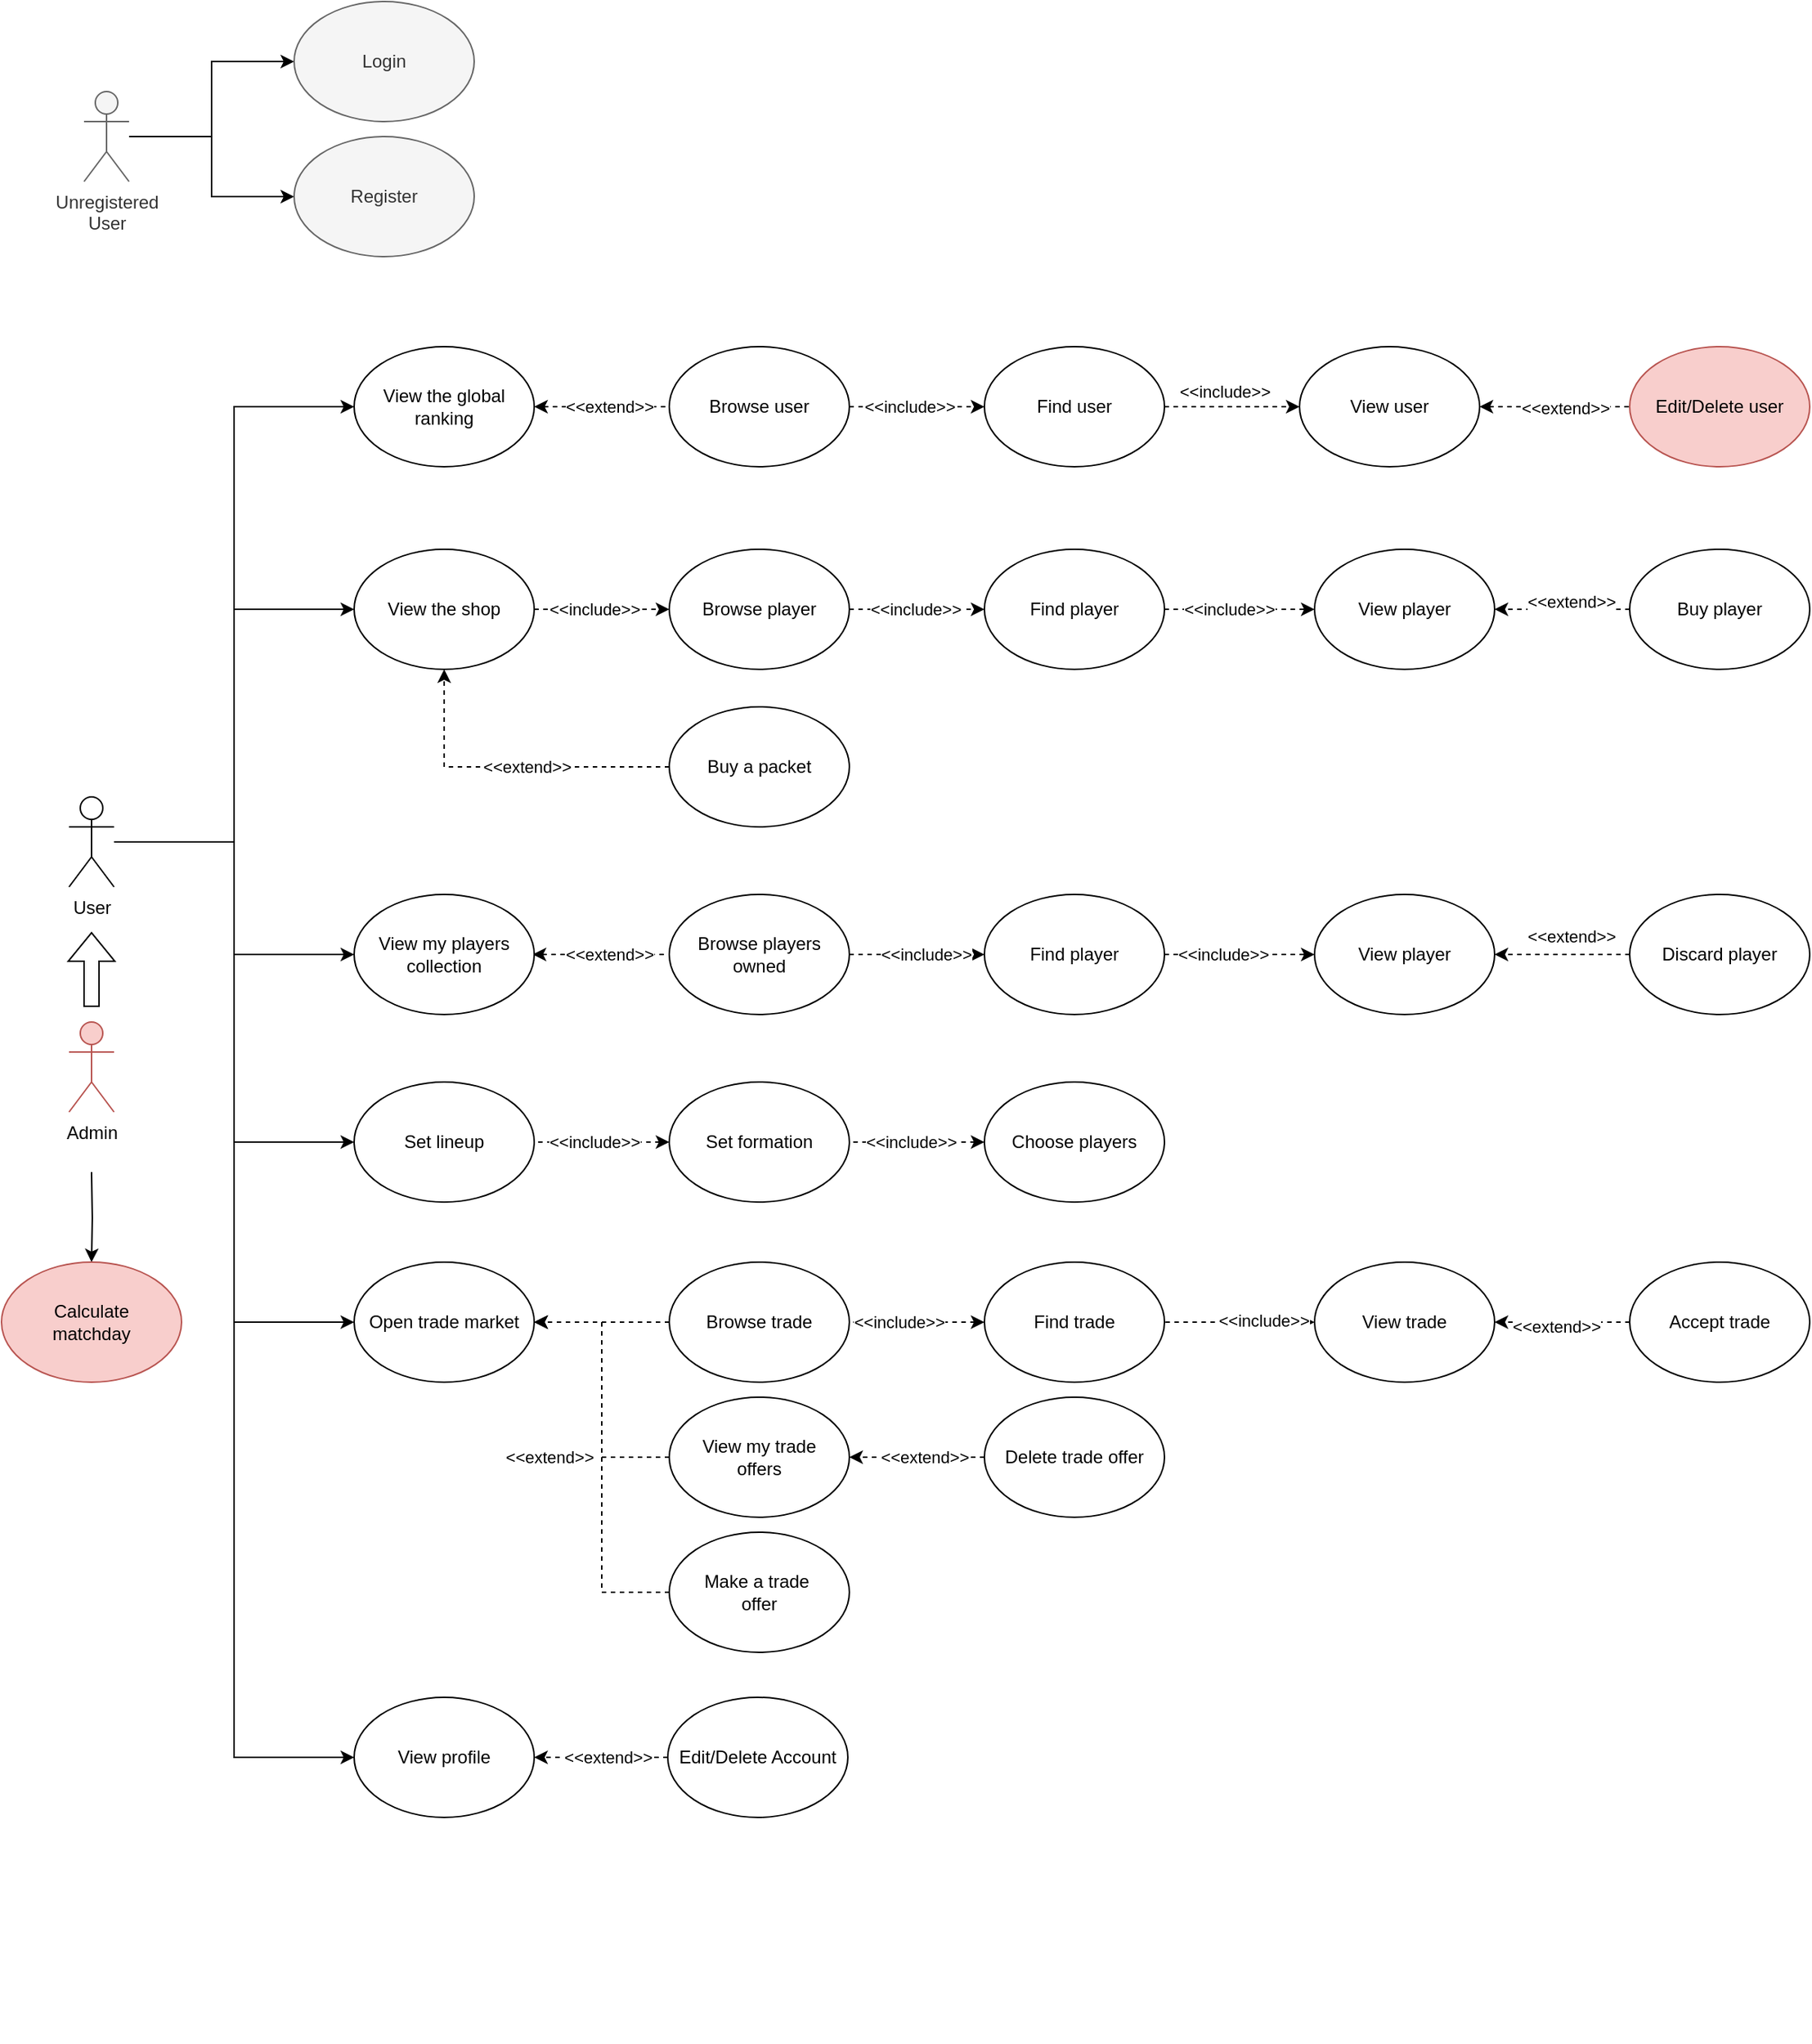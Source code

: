 <mxfile version="14.5.1" type="device" pages="3"><diagram id="L1RnqwS5NVl0UvntTO0W" name="UML Use Cases"><mxGraphModel dx="1086" dy="798" grid="1" gridSize="10" guides="1" tooltips="1" connect="1" arrows="1" fold="1" page="1" pageScale="1" pageWidth="827" pageHeight="1169" math="0" shadow="0"><root><mxCell id="0"/><mxCell id="1" parent="0"/><mxCell id="LJthQH43iwmYXNE0XN1d-4" style="edgeStyle=orthogonalEdgeStyle;rounded=0;orthogonalLoop=1;jettySize=auto;html=1;entryX=0;entryY=0.5;entryDx=0;entryDy=0;" parent="1" source="LJthQH43iwmYXNE0XN1d-1" target="LJthQH43iwmYXNE0XN1d-2" edge="1"><mxGeometry relative="1" as="geometry"/></mxCell><mxCell id="LJthQH43iwmYXNE0XN1d-5" style="edgeStyle=orthogonalEdgeStyle;rounded=0;orthogonalLoop=1;jettySize=auto;html=1;entryX=0;entryY=0.5;entryDx=0;entryDy=0;" parent="1" source="LJthQH43iwmYXNE0XN1d-1" target="LJthQH43iwmYXNE0XN1d-3" edge="1"><mxGeometry relative="1" as="geometry"/></mxCell><mxCell id="LJthQH43iwmYXNE0XN1d-1" value="Unregistered&lt;br&gt;User" style="shape=umlActor;verticalLabelPosition=bottom;verticalAlign=top;html=1;outlineConnect=0;fillColor=#f5f5f5;strokeColor=#666666;fontColor=#333333;" parent="1" vertex="1"><mxGeometry x="120" y="90" width="30" height="60" as="geometry"/></mxCell><mxCell id="LJthQH43iwmYXNE0XN1d-2" value="Login" style="ellipse;whiteSpace=wrap;html=1;fillColor=#f5f5f5;strokeColor=#666666;fontColor=#333333;" parent="1" vertex="1"><mxGeometry x="260" y="30" width="120" height="80" as="geometry"/></mxCell><mxCell id="LJthQH43iwmYXNE0XN1d-3" value="Register" style="ellipse;whiteSpace=wrap;html=1;fillColor=#f5f5f5;strokeColor=#666666;fontColor=#333333;" parent="1" vertex="1"><mxGeometry x="260" y="120" width="120" height="80" as="geometry"/></mxCell><mxCell id="e4lK3MLkf0n9Zov56YYl-1" style="edgeStyle=orthogonalEdgeStyle;rounded=0;orthogonalLoop=1;jettySize=auto;html=1;entryX=0;entryY=0.5;entryDx=0;entryDy=0;" parent="1" source="LJthQH43iwmYXNE0XN1d-6" target="LJthQH43iwmYXNE0XN1d-7" edge="1"><mxGeometry relative="1" as="geometry"/></mxCell><mxCell id="e4lK3MLkf0n9Zov56YYl-20" style="edgeStyle=orthogonalEdgeStyle;rounded=0;orthogonalLoop=1;jettySize=auto;html=1;entryX=0;entryY=0.5;entryDx=0;entryDy=0;startArrow=none;startFill=0;endArrow=classic;endFill=1;" parent="1" source="LJthQH43iwmYXNE0XN1d-6" target="e4lK3MLkf0n9Zov56YYl-19" edge="1"><mxGeometry relative="1" as="geometry"/></mxCell><mxCell id="e4lK3MLkf0n9Zov56YYl-38" style="edgeStyle=orthogonalEdgeStyle;rounded=0;orthogonalLoop=1;jettySize=auto;html=1;entryX=0;entryY=0.5;entryDx=0;entryDy=0;startArrow=none;startFill=0;endArrow=classic;endFill=1;" parent="1" source="LJthQH43iwmYXNE0XN1d-6" target="e4lK3MLkf0n9Zov56YYl-37" edge="1"><mxGeometry relative="1" as="geometry"/></mxCell><mxCell id="e4lK3MLkf0n9Zov56YYl-56" style="edgeStyle=orthogonalEdgeStyle;rounded=0;orthogonalLoop=1;jettySize=auto;html=1;entryX=0;entryY=0.5;entryDx=0;entryDy=0;startArrow=none;startFill=0;endArrow=classic;endFill=1;" parent="1" source="LJthQH43iwmYXNE0XN1d-6" target="e4lK3MLkf0n9Zov56YYl-55" edge="1"><mxGeometry relative="1" as="geometry"/></mxCell><mxCell id="e4lK3MLkf0n9Zov56YYl-64" style="edgeStyle=orthogonalEdgeStyle;rounded=0;orthogonalLoop=1;jettySize=auto;html=1;entryX=0;entryY=0.5;entryDx=0;entryDy=0;startArrow=none;startFill=0;endArrow=classic;endFill=1;" parent="1" target="e4lK3MLkf0n9Zov56YYl-63" edge="1"><mxGeometry relative="1" as="geometry"><mxPoint x="150" y="590" as="sourcePoint"/><Array as="points"><mxPoint x="220" y="590"/><mxPoint x="220" y="910"/></Array></mxGeometry></mxCell><mxCell id="e4lK3MLkf0n9Zov56YYl-77" style="edgeStyle=orthogonalEdgeStyle;rounded=0;orthogonalLoop=1;jettySize=auto;html=1;entryX=0;entryY=0.5;entryDx=0;entryDy=0;startArrow=none;startFill=0;endArrow=classic;endFill=1;" parent="1" source="LJthQH43iwmYXNE0XN1d-6" target="e4lK3MLkf0n9Zov56YYl-74" edge="1"><mxGeometry relative="1" as="geometry"/></mxCell><mxCell id="LJthQH43iwmYXNE0XN1d-6" value="User" style="shape=umlActor;verticalLabelPosition=bottom;verticalAlign=top;html=1;outlineConnect=0;" parent="1" vertex="1"><mxGeometry x="110" y="560" width="30" height="60" as="geometry"/></mxCell><mxCell id="e4lK3MLkf0n9Zov56YYl-4" style="edgeStyle=orthogonalEdgeStyle;rounded=0;orthogonalLoop=1;jettySize=auto;html=1;entryX=0;entryY=0.5;entryDx=0;entryDy=0;dashed=1;endArrow=none;endFill=0;startArrow=classic;startFill=1;" parent="1" source="LJthQH43iwmYXNE0XN1d-7" target="e4lK3MLkf0n9Zov56YYl-2" edge="1"><mxGeometry relative="1" as="geometry"/></mxCell><mxCell id="e4lK3MLkf0n9Zov56YYl-5" value="&amp;lt;&amp;lt;extend&amp;gt;&amp;gt;" style="edgeLabel;html=1;align=center;verticalAlign=middle;resizable=0;points=[];" parent="e4lK3MLkf0n9Zov56YYl-4" vertex="1" connectable="0"><mxGeometry x="-0.371" y="1" relative="1" as="geometry"><mxPoint x="21.72" y="1" as="offset"/></mxGeometry></mxCell><mxCell id="LJthQH43iwmYXNE0XN1d-7" value="View the global ranking" style="ellipse;whiteSpace=wrap;html=1;" parent="1" vertex="1"><mxGeometry x="300" y="260" width="120" height="80" as="geometry"/></mxCell><mxCell id="e4lK3MLkf0n9Zov56YYl-8" style="edgeStyle=orthogonalEdgeStyle;rounded=0;orthogonalLoop=1;jettySize=auto;html=1;entryX=0;entryY=0.5;entryDx=0;entryDy=0;dashed=1;startArrow=none;startFill=0;endArrow=classic;endFill=1;" parent="1" source="e4lK3MLkf0n9Zov56YYl-2" target="e4lK3MLkf0n9Zov56YYl-6" edge="1"><mxGeometry relative="1" as="geometry"/></mxCell><mxCell id="e4lK3MLkf0n9Zov56YYl-12" value="&amp;lt;&amp;lt;include&amp;gt;&amp;gt;" style="edgeLabel;html=1;align=center;verticalAlign=middle;resizable=0;points=[];" parent="e4lK3MLkf0n9Zov56YYl-8" vertex="1" connectable="0"><mxGeometry x="-0.194" y="-1" relative="1" as="geometry"><mxPoint x="3.45" y="-1" as="offset"/></mxGeometry></mxCell><mxCell id="e4lK3MLkf0n9Zov56YYl-2" value="Browse user" style="ellipse;whiteSpace=wrap;html=1;" parent="1" vertex="1"><mxGeometry x="510" y="260" width="120" height="80" as="geometry"/></mxCell><mxCell id="e4lK3MLkf0n9Zov56YYl-13" style="edgeStyle=orthogonalEdgeStyle;rounded=0;orthogonalLoop=1;jettySize=auto;html=1;entryX=0;entryY=0.5;entryDx=0;entryDy=0;dashed=1;startArrow=classic;startFill=1;endArrow=none;endFill=0;" parent="1" source="e4lK3MLkf0n9Zov56YYl-3" target="e4lK3MLkf0n9Zov56YYl-11" edge="1"><mxGeometry relative="1" as="geometry"/></mxCell><mxCell id="e4lK3MLkf0n9Zov56YYl-15" value="&amp;lt;&amp;lt;extend&amp;gt;&amp;gt;" style="edgeLabel;html=1;align=center;verticalAlign=middle;resizable=0;points=[];" parent="e4lK3MLkf0n9Zov56YYl-13" vertex="1" connectable="0"><mxGeometry x="0.132" y="-1" relative="1" as="geometry"><mxPoint as="offset"/></mxGeometry></mxCell><mxCell id="e4lK3MLkf0n9Zov56YYl-3" value="View user" style="ellipse;whiteSpace=wrap;html=1;" parent="1" vertex="1"><mxGeometry x="930" y="260" width="120" height="80" as="geometry"/></mxCell><mxCell id="e4lK3MLkf0n9Zov56YYl-10" style="edgeStyle=orthogonalEdgeStyle;rounded=0;orthogonalLoop=1;jettySize=auto;html=1;exitX=1;exitY=0.5;exitDx=0;exitDy=0;entryX=0;entryY=0.5;entryDx=0;entryDy=0;dashed=1;startArrow=none;startFill=0;endArrow=classic;endFill=1;" parent="1" source="e4lK3MLkf0n9Zov56YYl-6" target="e4lK3MLkf0n9Zov56YYl-3" edge="1"><mxGeometry relative="1" as="geometry"/></mxCell><mxCell id="e4lK3MLkf0n9Zov56YYl-16" value="&amp;lt;&amp;lt;include&amp;gt;&amp;gt;" style="edgeLabel;html=1;align=center;verticalAlign=middle;resizable=0;points=[];" parent="e4lK3MLkf0n9Zov56YYl-10" vertex="1" connectable="0"><mxGeometry x="-0.233" y="1" relative="1" as="geometry"><mxPoint x="5" y="-9" as="offset"/></mxGeometry></mxCell><mxCell id="e4lK3MLkf0n9Zov56YYl-6" value="Find user" style="ellipse;whiteSpace=wrap;html=1;" parent="1" vertex="1"><mxGeometry x="720" y="260" width="120" height="80" as="geometry"/></mxCell><mxCell id="e4lK3MLkf0n9Zov56YYl-11" value="Edit/Delete user" style="ellipse;whiteSpace=wrap;html=1;fillColor=#f8cecc;strokeColor=#b85450;" parent="1" vertex="1"><mxGeometry x="1150" y="260" width="120" height="80" as="geometry"/></mxCell><mxCell id="e4lK3MLkf0n9Zov56YYl-18" style="edgeStyle=orthogonalEdgeStyle;rounded=0;orthogonalLoop=1;jettySize=auto;html=1;startArrow=none;startFill=0;endArrow=classicThin;endFill=0;shape=flexArrow;" parent="1" edge="1"><mxGeometry relative="1" as="geometry"><mxPoint x="125" y="700" as="sourcePoint"/><mxPoint x="125" y="650" as="targetPoint"/></mxGeometry></mxCell><mxCell id="e4lK3MLkf0n9Zov56YYl-87" style="edgeStyle=orthogonalEdgeStyle;rounded=0;orthogonalLoop=1;jettySize=auto;html=1;entryX=0.5;entryY=0;entryDx=0;entryDy=0;startArrow=none;startFill=0;endArrow=classic;endFill=1;" parent="1" target="e4lK3MLkf0n9Zov56YYl-86" edge="1"><mxGeometry relative="1" as="geometry"><mxPoint x="125" y="810" as="sourcePoint"/></mxGeometry></mxCell><mxCell id="e4lK3MLkf0n9Zov56YYl-17" value="Admin" style="shape=umlActor;verticalLabelPosition=bottom;verticalAlign=top;html=1;outlineConnect=0;fillColor=#f8cecc;strokeColor=#b85450;" parent="1" vertex="1"><mxGeometry x="110" y="710" width="30" height="60" as="geometry"/></mxCell><mxCell id="e4lK3MLkf0n9Zov56YYl-28" style="edgeStyle=orthogonalEdgeStyle;rounded=0;orthogonalLoop=1;jettySize=auto;html=1;entryX=0;entryY=0.5;entryDx=0;entryDy=0;dashed=1;startArrow=none;startFill=0;endArrow=classic;endFill=1;" parent="1" source="e4lK3MLkf0n9Zov56YYl-19" target="e4lK3MLkf0n9Zov56YYl-22" edge="1"><mxGeometry relative="1" as="geometry"/></mxCell><mxCell id="e4lK3MLkf0n9Zov56YYl-29" value="&amp;lt;&amp;lt;include&amp;gt;&amp;gt;" style="edgeLabel;html=1;align=center;verticalAlign=middle;resizable=0;points=[];" parent="e4lK3MLkf0n9Zov56YYl-28" vertex="1" connectable="0"><mxGeometry x="-0.23" y="1" relative="1" as="geometry"><mxPoint x="5.52" y="1" as="offset"/></mxGeometry></mxCell><mxCell id="e4lK3MLkf0n9Zov56YYl-19" value="View the shop" style="ellipse;whiteSpace=wrap;html=1;" parent="1" vertex="1"><mxGeometry x="300" y="395" width="120" height="80" as="geometry"/></mxCell><mxCell id="e4lK3MLkf0n9Zov56YYl-26" style="edgeStyle=orthogonalEdgeStyle;rounded=0;orthogonalLoop=1;jettySize=auto;html=1;entryX=0.5;entryY=1;entryDx=0;entryDy=0;startArrow=none;startFill=0;endArrow=classic;endFill=1;dashed=1;exitX=0;exitY=0.5;exitDx=0;exitDy=0;" parent="1" source="e4lK3MLkf0n9Zov56YYl-21" target="e4lK3MLkf0n9Zov56YYl-19" edge="1"><mxGeometry relative="1" as="geometry"/></mxCell><mxCell id="e4lK3MLkf0n9Zov56YYl-27" value="&amp;lt;&amp;lt;extend&amp;gt;&amp;gt;" style="edgeLabel;html=1;align=center;verticalAlign=middle;resizable=0;points=[];" parent="e4lK3MLkf0n9Zov56YYl-26" vertex="1" connectable="0"><mxGeometry x="0.256" y="1" relative="1" as="geometry"><mxPoint x="39.71" y="-1.0" as="offset"/></mxGeometry></mxCell><mxCell id="e4lK3MLkf0n9Zov56YYl-21" value="Buy a packet" style="ellipse;whiteSpace=wrap;html=1;" parent="1" vertex="1"><mxGeometry x="510" y="500" width="120" height="80" as="geometry"/></mxCell><mxCell id="e4lK3MLkf0n9Zov56YYl-30" style="edgeStyle=orthogonalEdgeStyle;rounded=0;orthogonalLoop=1;jettySize=auto;html=1;entryX=0;entryY=0.5;entryDx=0;entryDy=0;dashed=1;startArrow=none;startFill=0;endArrow=classic;endFill=1;" parent="1" source="e4lK3MLkf0n9Zov56YYl-22" target="e4lK3MLkf0n9Zov56YYl-23" edge="1"><mxGeometry relative="1" as="geometry"/></mxCell><mxCell id="e4lK3MLkf0n9Zov56YYl-34" value="&amp;lt;&amp;lt;include&amp;gt;&amp;gt;" style="edgeLabel;html=1;align=center;verticalAlign=middle;resizable=0;points=[];" parent="e4lK3MLkf0n9Zov56YYl-30" vertex="1" connectable="0"><mxGeometry x="0.257" y="1" relative="1" as="geometry"><mxPoint x="-12.86" y="1" as="offset"/></mxGeometry></mxCell><mxCell id="e4lK3MLkf0n9Zov56YYl-22" value="Browse player" style="ellipse;whiteSpace=wrap;html=1;" parent="1" vertex="1"><mxGeometry x="510" y="395" width="120" height="80" as="geometry"/></mxCell><mxCell id="e4lK3MLkf0n9Zov56YYl-31" style="edgeStyle=orthogonalEdgeStyle;rounded=0;orthogonalLoop=1;jettySize=auto;html=1;dashed=1;startArrow=none;startFill=0;endArrow=classic;endFill=1;" parent="1" source="e4lK3MLkf0n9Zov56YYl-23" target="e4lK3MLkf0n9Zov56YYl-24" edge="1"><mxGeometry relative="1" as="geometry"/></mxCell><mxCell id="e4lK3MLkf0n9Zov56YYl-35" value="&amp;lt;&amp;lt;include&amp;gt;&amp;gt;" style="edgeLabel;html=1;align=center;verticalAlign=middle;resizable=0;points=[];" parent="e4lK3MLkf0n9Zov56YYl-31" vertex="1" connectable="0"><mxGeometry x="-0.386" y="1" relative="1" as="geometry"><mxPoint x="12.38" y="1" as="offset"/></mxGeometry></mxCell><mxCell id="e4lK3MLkf0n9Zov56YYl-23" value="Find player" style="ellipse;whiteSpace=wrap;html=1;" parent="1" vertex="1"><mxGeometry x="720" y="395" width="120" height="80" as="geometry"/></mxCell><mxCell id="e4lK3MLkf0n9Zov56YYl-24" value="View player" style="ellipse;whiteSpace=wrap;html=1;" parent="1" vertex="1"><mxGeometry x="940" y="395" width="120" height="80" as="geometry"/></mxCell><mxCell id="e4lK3MLkf0n9Zov56YYl-32" style="edgeStyle=orthogonalEdgeStyle;rounded=0;orthogonalLoop=1;jettySize=auto;html=1;entryX=1;entryY=0.5;entryDx=0;entryDy=0;dashed=1;startArrow=none;startFill=0;endArrow=classic;endFill=1;" parent="1" source="e4lK3MLkf0n9Zov56YYl-25" target="e4lK3MLkf0n9Zov56YYl-24" edge="1"><mxGeometry relative="1" as="geometry"/></mxCell><mxCell id="e4lK3MLkf0n9Zov56YYl-36" value="&amp;lt;&amp;lt;extend&amp;gt;&amp;gt;" style="edgeLabel;html=1;align=center;verticalAlign=middle;resizable=0;points=[];" parent="e4lK3MLkf0n9Zov56YYl-32" vertex="1" connectable="0"><mxGeometry x="0.261" relative="1" as="geometry"><mxPoint x="17.14" y="-5.0" as="offset"/></mxGeometry></mxCell><mxCell id="e4lK3MLkf0n9Zov56YYl-25" value="Buy player" style="ellipse;whiteSpace=wrap;html=1;" parent="1" vertex="1"><mxGeometry x="1150" y="395" width="120" height="80" as="geometry"/></mxCell><mxCell id="e4lK3MLkf0n9Zov56YYl-42" style="edgeStyle=orthogonalEdgeStyle;rounded=0;orthogonalLoop=1;jettySize=auto;html=1;entryX=0;entryY=0.5;entryDx=0;entryDy=0;startArrow=classic;startFill=1;endArrow=none;endFill=0;dashed=1;" parent="1" edge="1"><mxGeometry relative="1" as="geometry"><mxPoint x="419" y="665" as="sourcePoint"/><mxPoint x="509" y="665" as="targetPoint"/></mxGeometry></mxCell><mxCell id="e4lK3MLkf0n9Zov56YYl-43" value="&amp;lt;&amp;lt;extend&amp;gt;&amp;gt;" style="edgeLabel;html=1;align=center;verticalAlign=middle;resizable=0;points=[];" parent="e4lK3MLkf0n9Zov56YYl-42" vertex="1" connectable="0"><mxGeometry x="-0.289" y="3" relative="1" as="geometry"><mxPoint x="19.24" y="3" as="offset"/></mxGeometry></mxCell><mxCell id="e4lK3MLkf0n9Zov56YYl-37" value="View my players&lt;br&gt;collection" style="ellipse;whiteSpace=wrap;html=1;" parent="1" vertex="1"><mxGeometry x="300" y="625" width="120" height="80" as="geometry"/></mxCell><mxCell id="e4lK3MLkf0n9Zov56YYl-52" value="" style="edgeStyle=orthogonalEdgeStyle;rounded=0;orthogonalLoop=1;jettySize=auto;html=1;dashed=1;startArrow=none;startFill=0;endArrow=classic;endFill=1;" parent="1" source="e4lK3MLkf0n9Zov56YYl-41" target="e4lK3MLkf0n9Zov56YYl-47" edge="1"><mxGeometry relative="1" as="geometry"/></mxCell><mxCell id="e4lK3MLkf0n9Zov56YYl-91" value="&amp;lt;&amp;lt;include&amp;gt;&amp;gt;" style="edgeLabel;html=1;align=center;verticalAlign=middle;resizable=0;points=[];" parent="e4lK3MLkf0n9Zov56YYl-52" vertex="1" connectable="0"><mxGeometry x="-0.213" y="-1" relative="1" as="geometry"><mxPoint x="15" y="-1" as="offset"/></mxGeometry></mxCell><mxCell id="e4lK3MLkf0n9Zov56YYl-41" value="Browse players&lt;br&gt;owned" style="ellipse;whiteSpace=wrap;html=1;" parent="1" vertex="1"><mxGeometry x="510" y="625" width="120" height="80" as="geometry"/></mxCell><mxCell id="e4lK3MLkf0n9Zov56YYl-45" style="edgeStyle=orthogonalEdgeStyle;rounded=0;orthogonalLoop=1;jettySize=auto;html=1;dashed=1;startArrow=none;startFill=0;endArrow=classic;endFill=1;" parent="1" source="e4lK3MLkf0n9Zov56YYl-47" target="e4lK3MLkf0n9Zov56YYl-48" edge="1"><mxGeometry relative="1" as="geometry"/></mxCell><mxCell id="e4lK3MLkf0n9Zov56YYl-46" value="&amp;lt;&amp;lt;include&amp;gt;&amp;gt;" style="edgeLabel;html=1;align=center;verticalAlign=middle;resizable=0;points=[];" parent="e4lK3MLkf0n9Zov56YYl-45" vertex="1" connectable="0"><mxGeometry x="-0.386" y="1" relative="1" as="geometry"><mxPoint x="8" y="1" as="offset"/></mxGeometry></mxCell><mxCell id="e4lK3MLkf0n9Zov56YYl-47" value="Find player" style="ellipse;whiteSpace=wrap;html=1;" parent="1" vertex="1"><mxGeometry x="720" y="625" width="120" height="80" as="geometry"/></mxCell><mxCell id="e4lK3MLkf0n9Zov56YYl-48" value="View player" style="ellipse;whiteSpace=wrap;html=1;" parent="1" vertex="1"><mxGeometry x="940" y="625" width="120" height="80" as="geometry"/></mxCell><mxCell id="e4lK3MLkf0n9Zov56YYl-55" value="Set lineup" style="ellipse;whiteSpace=wrap;html=1;" parent="1" vertex="1"><mxGeometry x="300" y="750" width="120" height="80" as="geometry"/></mxCell><mxCell id="e4lK3MLkf0n9Zov56YYl-58" style="edgeStyle=orthogonalEdgeStyle;rounded=0;orthogonalLoop=1;jettySize=auto;html=1;entryX=1;entryY=0.5;entryDx=0;entryDy=0;startArrow=classic;startFill=1;endArrow=none;endFill=0;dashed=1;" parent="1" source="e4lK3MLkf0n9Zov56YYl-57" target="e4lK3MLkf0n9Zov56YYl-55" edge="1"><mxGeometry relative="1" as="geometry"/></mxCell><mxCell id="e4lK3MLkf0n9Zov56YYl-89" value="&amp;lt;&amp;lt;include&amp;gt;&amp;gt;" style="edgeLabel;html=1;align=center;verticalAlign=middle;resizable=0;points=[];" parent="e4lK3MLkf0n9Zov56YYl-58" vertex="1" connectable="0"><mxGeometry x="0.251" y="-1" relative="1" as="geometry"><mxPoint x="6.55" y="1" as="offset"/></mxGeometry></mxCell><mxCell id="e4lK3MLkf0n9Zov56YYl-57" value="Set formation" style="ellipse;whiteSpace=wrap;html=1;" parent="1" vertex="1"><mxGeometry x="510" y="750" width="120" height="80" as="geometry"/></mxCell><mxCell id="e4lK3MLkf0n9Zov56YYl-60" style="edgeStyle=orthogonalEdgeStyle;rounded=0;orthogonalLoop=1;jettySize=auto;html=1;entryX=1;entryY=0.5;entryDx=0;entryDy=0;dashed=1;startArrow=classic;startFill=1;endArrow=none;endFill=0;" parent="1" source="e4lK3MLkf0n9Zov56YYl-59" target="e4lK3MLkf0n9Zov56YYl-57" edge="1"><mxGeometry relative="1" as="geometry"/></mxCell><mxCell id="e4lK3MLkf0n9Zov56YYl-88" value="&amp;lt;&amp;lt;include&amp;gt;&amp;gt;" style="edgeLabel;html=1;align=center;verticalAlign=middle;resizable=0;points=[];" parent="e4lK3MLkf0n9Zov56YYl-60" vertex="1" connectable="0"><mxGeometry x="0.302" y="-2" relative="1" as="geometry"><mxPoint x="9.0" y="2" as="offset"/></mxGeometry></mxCell><mxCell id="e4lK3MLkf0n9Zov56YYl-59" value="Choose players" style="ellipse;whiteSpace=wrap;html=1;" parent="1" vertex="1"><mxGeometry x="720" y="750" width="120" height="80" as="geometry"/></mxCell><mxCell id="e4lK3MLkf0n9Zov56YYl-63" value="Open trade market" style="ellipse;whiteSpace=wrap;html=1;" parent="1" vertex="1"><mxGeometry x="300" y="870" width="120" height="80" as="geometry"/></mxCell><mxCell id="e4lK3MLkf0n9Zov56YYl-67" style="edgeStyle=orthogonalEdgeStyle;rounded=0;orthogonalLoop=1;jettySize=auto;html=1;entryX=1;entryY=0.5;entryDx=0;entryDy=0;startArrow=none;startFill=0;endArrow=classic;endFill=1;dashed=1;" parent="1" source="e4lK3MLkf0n9Zov56YYl-65" target="e4lK3MLkf0n9Zov56YYl-63" edge="1"><mxGeometry relative="1" as="geometry"/></mxCell><mxCell id="e4lK3MLkf0n9Zov56YYl-65" value="Browse trade" style="ellipse;whiteSpace=wrap;html=1;" parent="1" vertex="1"><mxGeometry x="510" y="870" width="120" height="80" as="geometry"/></mxCell><mxCell id="e4lK3MLkf0n9Zov56YYl-79" style="edgeStyle=orthogonalEdgeStyle;rounded=0;orthogonalLoop=1;jettySize=auto;html=1;exitX=0;exitY=0.5;exitDx=0;exitDy=0;dashed=1;startArrow=classic;startFill=1;endArrow=none;endFill=0;" parent="1" source="e4lK3MLkf0n9Zov56YYl-66" target="e4lK3MLkf0n9Zov56YYl-71" edge="1"><mxGeometry relative="1" as="geometry"/></mxCell><mxCell id="e4lK3MLkf0n9Zov56YYl-94" value="&amp;lt;&amp;lt;include&amp;gt;&amp;gt;" style="edgeLabel;html=1;align=center;verticalAlign=middle;resizable=0;points=[];" parent="e4lK3MLkf0n9Zov56YYl-79" vertex="1" connectable="0"><mxGeometry x="-0.313" y="-1" relative="1" as="geometry"><mxPoint as="offset"/></mxGeometry></mxCell><mxCell id="e4lK3MLkf0n9Zov56YYl-66" value="View trade" style="ellipse;whiteSpace=wrap;html=1;" parent="1" vertex="1"><mxGeometry x="940" y="870" width="120" height="80" as="geometry"/></mxCell><mxCell id="e4lK3MLkf0n9Zov56YYl-70" style="edgeStyle=orthogonalEdgeStyle;rounded=0;orthogonalLoop=1;jettySize=auto;html=1;entryX=1;entryY=0.5;entryDx=0;entryDy=0;dashed=1;startArrow=none;startFill=0;endArrow=classic;endFill=1;" parent="1" source="e4lK3MLkf0n9Zov56YYl-69" target="e4lK3MLkf0n9Zov56YYl-66" edge="1"><mxGeometry relative="1" as="geometry"/></mxCell><mxCell id="e4lK3MLkf0n9Zov56YYl-69" value="Accept trade" style="ellipse;whiteSpace=wrap;html=1;" parent="1" vertex="1"><mxGeometry x="1150" y="870" width="120" height="80" as="geometry"/></mxCell><mxCell id="e4lK3MLkf0n9Zov56YYl-78" style="edgeStyle=orthogonalEdgeStyle;rounded=0;orthogonalLoop=1;jettySize=auto;html=1;exitX=0;exitY=0.5;exitDx=0;exitDy=0;entryX=1;entryY=0.5;entryDx=0;entryDy=0;startArrow=classic;startFill=1;endArrow=none;endFill=0;dashed=1;" parent="1" source="e4lK3MLkf0n9Zov56YYl-71" target="e4lK3MLkf0n9Zov56YYl-65" edge="1"><mxGeometry relative="1" as="geometry"/></mxCell><mxCell id="e4lK3MLkf0n9Zov56YYl-93" value="&amp;lt;&amp;lt;include&amp;gt;&amp;gt;" style="edgeLabel;html=1;align=center;verticalAlign=middle;resizable=0;points=[];" parent="e4lK3MLkf0n9Zov56YYl-78" vertex="1" connectable="0"><mxGeometry x="0.276" relative="1" as="geometry"><mxPoint as="offset"/></mxGeometry></mxCell><mxCell id="e4lK3MLkf0n9Zov56YYl-71" value="Find trade" style="ellipse;whiteSpace=wrap;html=1;" parent="1" vertex="1"><mxGeometry x="720" y="870" width="120" height="80" as="geometry"/></mxCell><mxCell id="e4lK3MLkf0n9Zov56YYl-73" style="edgeStyle=orthogonalEdgeStyle;rounded=0;orthogonalLoop=1;jettySize=auto;html=1;dashed=1;startArrow=none;startFill=0;endArrow=classic;endFill=1;entryX=1;entryY=0.5;entryDx=0;entryDy=0;" parent="1" source="e4lK3MLkf0n9Zov56YYl-72" target="e4lK3MLkf0n9Zov56YYl-63" edge="1"><mxGeometry relative="1" as="geometry"><mxPoint x="430" y="910" as="targetPoint"/></mxGeometry></mxCell><mxCell id="e4lK3MLkf0n9Zov56YYl-96" value="&amp;lt;&amp;lt;extend&amp;gt;&amp;gt;" style="edgeLabel;html=1;align=center;verticalAlign=middle;resizable=0;points=[];" parent="e4lK3MLkf0n9Zov56YYl-73" vertex="1" connectable="0"><mxGeometry x="0.012" y="-1" relative="1" as="geometry"><mxPoint x="-36" y="45.53" as="offset"/></mxGeometry></mxCell><mxCell id="e4lK3MLkf0n9Zov56YYl-72" value="View my trade&lt;br&gt;offers" style="ellipse;whiteSpace=wrap;html=1;" parent="1" vertex="1"><mxGeometry x="510" y="960" width="120" height="80" as="geometry"/></mxCell><mxCell id="e4lK3MLkf0n9Zov56YYl-74" value="View profile" style="ellipse;whiteSpace=wrap;html=1;" parent="1" vertex="1"><mxGeometry x="300" y="1160" width="120" height="80" as="geometry"/></mxCell><mxCell id="e4lK3MLkf0n9Zov56YYl-76" style="edgeStyle=orthogonalEdgeStyle;rounded=0;orthogonalLoop=1;jettySize=auto;html=1;entryX=1;entryY=0.5;entryDx=0;entryDy=0;dashed=1;startArrow=none;startFill=0;endArrow=classic;endFill=1;" parent="1" source="e4lK3MLkf0n9Zov56YYl-75" target="e4lK3MLkf0n9Zov56YYl-74" edge="1"><mxGeometry relative="1" as="geometry"><Array as="points"><mxPoint x="459" y="1200"/><mxPoint x="459" y="1200"/></Array></mxGeometry></mxCell><mxCell id="e4lK3MLkf0n9Zov56YYl-98" value="&amp;lt;&amp;lt;extend&amp;gt;&amp;gt;" style="edgeLabel;html=1;align=center;verticalAlign=middle;resizable=0;points=[];" parent="e4lK3MLkf0n9Zov56YYl-76" vertex="1" connectable="0"><mxGeometry x="0.217" relative="1" as="geometry"><mxPoint x="14.12" y="-0.05" as="offset"/></mxGeometry></mxCell><mxCell id="e4lK3MLkf0n9Zov56YYl-75" value="Edit/Delete Account" style="ellipse;whiteSpace=wrap;html=1;" parent="1" vertex="1"><mxGeometry x="509" y="1160" width="120" height="80" as="geometry"/></mxCell><mxCell id="e4lK3MLkf0n9Zov56YYl-81" style="edgeStyle=orthogonalEdgeStyle;rounded=0;orthogonalLoop=1;jettySize=auto;html=1;entryX=1;entryY=0.5;entryDx=0;entryDy=0;dashed=1;startArrow=none;startFill=0;endArrow=classic;endFill=1;" parent="1" source="e4lK3MLkf0n9Zov56YYl-80" target="e4lK3MLkf0n9Zov56YYl-72" edge="1"><mxGeometry relative="1" as="geometry"/></mxCell><mxCell id="e4lK3MLkf0n9Zov56YYl-97" value="&amp;lt;&amp;lt;extend&amp;gt;&amp;gt;" style="edgeLabel;html=1;align=center;verticalAlign=middle;resizable=0;points=[];" parent="e4lK3MLkf0n9Zov56YYl-81" vertex="1" connectable="0"><mxGeometry x="-0.751" relative="1" as="geometry"><mxPoint x="-29" as="offset"/></mxGeometry></mxCell><mxCell id="e4lK3MLkf0n9Zov56YYl-80" value="Delete trade offer" style="ellipse;whiteSpace=wrap;html=1;" parent="1" vertex="1"><mxGeometry x="720" y="960" width="120" height="80" as="geometry"/></mxCell><mxCell id="e4lK3MLkf0n9Zov56YYl-86" value="Calculate&lt;br&gt;matchday" style="ellipse;whiteSpace=wrap;html=1;fillColor=#f8cecc;strokeColor=#b85450;" parent="1" vertex="1"><mxGeometry x="65" y="870" width="120" height="80" as="geometry"/></mxCell><mxCell id="ZflSI0wLOY01C6JYoJLv-1" value="&amp;lt;&amp;lt;extend&amp;gt;&amp;gt;" style="edgeLabel;html=1;align=center;verticalAlign=middle;resizable=0;points=[];" parent="1" vertex="1" connectable="0"><mxGeometry x="489.999" y="1130" as="geometry"><mxPoint x="621" y="-477" as="offset"/></mxGeometry></mxCell><mxCell id="ZflSI0wLOY01C6JYoJLv-4" style="edgeStyle=orthogonalEdgeStyle;rounded=0;orthogonalLoop=1;jettySize=auto;html=1;entryX=1;entryY=0.5;entryDx=0;entryDy=0;dashed=1;" parent="1" source="ZflSI0wLOY01C6JYoJLv-2" target="e4lK3MLkf0n9Zov56YYl-48" edge="1"><mxGeometry relative="1" as="geometry"/></mxCell><mxCell id="ZflSI0wLOY01C6JYoJLv-2" value="Discard player" style="ellipse;whiteSpace=wrap;html=1;" parent="1" vertex="1"><mxGeometry x="1150" y="625" width="120" height="80" as="geometry"/></mxCell><mxCell id="ZflSI0wLOY01C6JYoJLv-5" style="edgeStyle=orthogonalEdgeStyle;rounded=0;orthogonalLoop=1;jettySize=auto;html=1;entryX=1;entryY=0.5;entryDx=0;entryDy=0;dashed=1;" parent="1" source="ZflSI0wLOY01C6JYoJLv-3" target="e4lK3MLkf0n9Zov56YYl-63" edge="1"><mxGeometry relative="1" as="geometry"/></mxCell><mxCell id="ZflSI0wLOY01C6JYoJLv-3" value="Make a trade&amp;nbsp;&lt;br&gt;offer" style="ellipse;whiteSpace=wrap;html=1;" parent="1" vertex="1"><mxGeometry x="510" y="1050" width="120" height="80" as="geometry"/></mxCell><mxCell id="ZflSI0wLOY01C6JYoJLv-6" value="&amp;lt;&amp;lt;extend&amp;gt;&amp;gt;" style="edgeLabel;html=1;align=center;verticalAlign=middle;resizable=0;points=[];" parent="1" vertex="1" connectable="0"><mxGeometry x="479.999" y="1390" as="geometry"><mxPoint x="621" y="-477" as="offset"/></mxGeometry></mxCell></root></mxGraphModel></diagram><diagram id="D1D8qZ6KAK7nDwesfdoj" name="UML Analysis Cases"><mxGraphModel dx="621" dy="456" grid="1" gridSize="10" guides="1" tooltips="1" connect="1" arrows="1" fold="1" page="1" pageScale="1" pageWidth="827" pageHeight="1169" math="0" shadow="0"><root><mxCell id="zGc9IHq51IYmOUJNq1FX-0"/><mxCell id="zGc9IHq51IYmOUJNq1FX-1" parent="zGc9IHq51IYmOUJNq1FX-0"/><mxCell id="vnyYDESHJcsZWcLfuxDb-5" style="edgeStyle=orthogonalEdgeStyle;rounded=0;orthogonalLoop=1;jettySize=auto;html=1;entryX=0;entryY=0.5;entryDx=0;entryDy=0;startArrow=none;startFill=0;endArrow=none;endFill=0;exitX=0.5;exitY=0;exitDx=0;exitDy=0;" parent="zGc9IHq51IYmOUJNq1FX-1" source="TtnMQypFIk-MJdRVtea3-0" target="vnyYDESHJcsZWcLfuxDb-4" edge="1"><mxGeometry relative="1" as="geometry"/></mxCell><mxCell id="bqNgO8jzFSNBs4dIuLwz-2" style="edgeStyle=orthogonalEdgeStyle;rounded=0;orthogonalLoop=1;jettySize=auto;html=1;endArrow=none;endFill=0;" edge="1" parent="zGc9IHq51IYmOUJNq1FX-1" source="TtnMQypFIk-MJdRVtea3-0" target="bqNgO8jzFSNBs4dIuLwz-1"><mxGeometry relative="1" as="geometry"/></mxCell><mxCell id="TtnMQypFIk-MJdRVtea3-0" value="User" style="rounded=0;whiteSpace=wrap;html=1;" parent="zGc9IHq51IYmOUJNq1FX-1" vertex="1"><mxGeometry x="190" y="230" width="120" height="60" as="geometry"/></mxCell><mxCell id="7lY2WPfrL953-GkPnYXu-0" style="edgeStyle=orthogonalEdgeStyle;rounded=0;orthogonalLoop=1;jettySize=auto;html=1;entryX=0.5;entryY=1;entryDx=0;entryDy=0;startArrow=none;startFill=0;endArrow=block;endFill=0;" parent="zGc9IHq51IYmOUJNq1FX-1" source="TtnMQypFIk-MJdRVtea3-1" target="TtnMQypFIk-MJdRVtea3-0" edge="1"><mxGeometry relative="1" as="geometry"/></mxCell><mxCell id="TtnMQypFIk-MJdRVtea3-1" value="Admin" style="rounded=0;whiteSpace=wrap;html=1;" parent="zGc9IHq51IYmOUJNq1FX-1" vertex="1"><mxGeometry x="190" y="330" width="120" height="60" as="geometry"/></mxCell><mxCell id="TtnMQypFIk-MJdRVtea3-2" value="Player's &lt;br&gt;Card" style="rounded=0;whiteSpace=wrap;html=1;" parent="zGc9IHq51IYmOUJNq1FX-1" vertex="1"><mxGeometry x="620" y="230" width="120" height="60" as="geometry"/></mxCell><mxCell id="BeVoVdgyXdCCHMwF1jCj-0" style="edgeStyle=orthogonalEdgeStyle;rounded=0;orthogonalLoop=1;jettySize=auto;html=1;exitX=1;exitY=0.5;exitDx=0;exitDy=0;entryX=0.5;entryY=0;entryDx=0;entryDy=0;endArrow=none;endFill=0;" parent="zGc9IHq51IYmOUJNq1FX-1" source="vnyYDESHJcsZWcLfuxDb-4" target="TtnMQypFIk-MJdRVtea3-2" edge="1"><mxGeometry relative="1" as="geometry"/></mxCell><mxCell id="vnyYDESHJcsZWcLfuxDb-4" value="Trade" style="rounded=0;whiteSpace=wrap;html=1;" parent="zGc9IHq51IYmOUJNq1FX-1" vertex="1"><mxGeometry x="400" y="80" width="120" height="60" as="geometry"/></mxCell><mxCell id="vnyYDESHJcsZWcLfuxDb-6" value="(1,2)" style="text;html=1;strokeColor=none;fillColor=none;align=center;verticalAlign=middle;whiteSpace=wrap;rounded=0;" parent="zGc9IHq51IYmOUJNq1FX-1" vertex="1"><mxGeometry x="250" y="210" width="40" height="20" as="geometry"/></mxCell><mxCell id="vnyYDESHJcsZWcLfuxDb-7" value="(0,N)" style="text;html=1;strokeColor=none;fillColor=none;align=center;verticalAlign=middle;whiteSpace=wrap;rounded=0;" parent="zGc9IHq51IYmOUJNq1FX-1" vertex="1"><mxGeometry x="520" y="90" width="40" height="20" as="geometry"/></mxCell><mxCell id="BeVoVdgyXdCCHMwF1jCj-1" value="(1,N)" style="text;html=1;strokeColor=none;fillColor=none;align=center;verticalAlign=middle;whiteSpace=wrap;rounded=0;" parent="zGc9IHq51IYmOUJNq1FX-1" vertex="1"><mxGeometry x="640" y="210" width="40" height="20" as="geometry"/></mxCell><mxCell id="BeVoVdgyXdCCHMwF1jCj-2" value="(0,N)" style="text;html=1;strokeColor=none;fillColor=none;align=center;verticalAlign=middle;whiteSpace=wrap;rounded=0;" parent="zGc9IHq51IYmOUJNq1FX-1" vertex="1"><mxGeometry x="360" y="90" width="40" height="20" as="geometry"/></mxCell><mxCell id="bqNgO8jzFSNBs4dIuLwz-3" style="edgeStyle=orthogonalEdgeStyle;rounded=0;orthogonalLoop=1;jettySize=auto;html=1;entryX=0;entryY=0.5;entryDx=0;entryDy=0;endArrow=none;endFill=0;" edge="1" parent="zGc9IHq51IYmOUJNq1FX-1" source="bqNgO8jzFSNBs4dIuLwz-1" target="TtnMQypFIk-MJdRVtea3-2"><mxGeometry relative="1" as="geometry"/></mxCell><mxCell id="bqNgO8jzFSNBs4dIuLwz-1" value="Cards&lt;br&gt;Collection" style="rounded=0;whiteSpace=wrap;html=1;" vertex="1" parent="zGc9IHq51IYmOUJNq1FX-1"><mxGeometry x="400" y="230" width="120" height="60" as="geometry"/></mxCell><mxCell id="bqNgO8jzFSNBs4dIuLwz-4" value="(1,1)" style="text;html=1;strokeColor=none;fillColor=none;align=center;verticalAlign=middle;whiteSpace=wrap;rounded=0;" vertex="1" parent="zGc9IHq51IYmOUJNq1FX-1"><mxGeometry x="310" y="240" width="40" height="20" as="geometry"/></mxCell><mxCell id="bqNgO8jzFSNBs4dIuLwz-5" value="(1,1)" style="text;html=1;strokeColor=none;fillColor=none;align=center;verticalAlign=middle;whiteSpace=wrap;rounded=0;" vertex="1" parent="zGc9IHq51IYmOUJNq1FX-1"><mxGeometry x="360" y="240" width="40" height="20" as="geometry"/></mxCell><mxCell id="bqNgO8jzFSNBs4dIuLwz-7" value="(0,N)" style="text;html=1;strokeColor=none;fillColor=none;align=center;verticalAlign=middle;whiteSpace=wrap;rounded=0;" vertex="1" parent="zGc9IHq51IYmOUJNq1FX-1"><mxGeometry x="520" y="240" width="40" height="20" as="geometry"/></mxCell><mxCell id="bqNgO8jzFSNBs4dIuLwz-8" value="(0,N)" style="text;html=1;strokeColor=none;fillColor=none;align=center;verticalAlign=middle;whiteSpace=wrap;rounded=0;" vertex="1" parent="zGc9IHq51IYmOUJNq1FX-1"><mxGeometry x="580" y="240" width="40" height="20" as="geometry"/></mxCell></root></mxGraphModel></diagram><diagram id="8YdXVIfp_s9zjB24ZI7H" name="UML Use Cases semplified"><mxGraphModel dx="1463" dy="834" grid="1" gridSize="10" guides="1" tooltips="1" connect="1" arrows="1" fold="1" page="1" pageScale="1" pageWidth="827" pageHeight="1169" math="0" shadow="0"><root><mxCell id="6kERgCrphRbMFD9zn1RM-0"/><mxCell id="6kERgCrphRbMFD9zn1RM-1" parent="6kERgCrphRbMFD9zn1RM-0"/><mxCell id="MC0PusiVr21ZLFc__kEP-0" style="edgeStyle=orthogonalEdgeStyle;rounded=0;orthogonalLoop=1;jettySize=auto;html=1;entryX=0.5;entryY=0;entryDx=0;entryDy=0;" edge="1" parent="6kERgCrphRbMFD9zn1RM-1" source="MC0PusiVr21ZLFc__kEP-6" target="MC0PusiVr21ZLFc__kEP-7"><mxGeometry relative="1" as="geometry"/></mxCell><mxCell id="MC0PusiVr21ZLFc__kEP-1" style="edgeStyle=orthogonalEdgeStyle;rounded=0;orthogonalLoop=1;jettySize=auto;html=1;entryX=0.5;entryY=0;entryDx=0;entryDy=0;startArrow=none;startFill=0;endArrow=classic;endFill=1;" edge="1" parent="6kERgCrphRbMFD9zn1RM-1" source="MC0PusiVr21ZLFc__kEP-6" target="MC0PusiVr21ZLFc__kEP-12"><mxGeometry relative="1" as="geometry"><Array as="points"><mxPoint x="380" y="180"/></Array></mxGeometry></mxCell><mxCell id="MC0PusiVr21ZLFc__kEP-2" style="edgeStyle=orthogonalEdgeStyle;rounded=0;orthogonalLoop=1;jettySize=auto;html=1;entryX=0.5;entryY=0;entryDx=0;entryDy=0;startArrow=none;startFill=0;endArrow=classic;endFill=1;" edge="1" parent="6kERgCrphRbMFD9zn1RM-1" source="MC0PusiVr21ZLFc__kEP-6" target="MC0PusiVr21ZLFc__kEP-14"><mxGeometry relative="1" as="geometry"/></mxCell><mxCell id="MC0PusiVr21ZLFc__kEP-3" style="edgeStyle=orthogonalEdgeStyle;rounded=0;orthogonalLoop=1;jettySize=auto;html=1;entryX=0.5;entryY=0;entryDx=0;entryDy=0;startArrow=none;startFill=0;endArrow=classic;endFill=1;" edge="1" parent="6kERgCrphRbMFD9zn1RM-1" source="MC0PusiVr21ZLFc__kEP-6" target="MC0PusiVr21ZLFc__kEP-15"><mxGeometry relative="1" as="geometry"/></mxCell><mxCell id="MC0PusiVr21ZLFc__kEP-4" style="edgeStyle=orthogonalEdgeStyle;rounded=0;orthogonalLoop=1;jettySize=auto;html=1;entryX=0.5;entryY=0;entryDx=0;entryDy=0;startArrow=none;startFill=0;endArrow=classic;endFill=1;" edge="1" parent="6kERgCrphRbMFD9zn1RM-1" target="MC0PusiVr21ZLFc__kEP-17"><mxGeometry relative="1" as="geometry"><mxPoint x="450" y="180" as="sourcePoint"/><Array as="points"><mxPoint x="511" y="180"/></Array></mxGeometry></mxCell><mxCell id="MC0PusiVr21ZLFc__kEP-22" style="edgeStyle=orthogonalEdgeStyle;rounded=0;orthogonalLoop=1;jettySize=auto;html=1;entryX=0.5;entryY=0;entryDx=0;entryDy=0;" edge="1" parent="6kERgCrphRbMFD9zn1RM-1" source="MC0PusiVr21ZLFc__kEP-6" target="MC0PusiVr21ZLFc__kEP-18"><mxGeometry relative="1" as="geometry"/></mxCell><mxCell id="MC0PusiVr21ZLFc__kEP-6" value="User" style="shape=umlActor;verticalLabelPosition=bottom;verticalAlign=top;html=1;outlineConnect=0;" vertex="1" parent="6kERgCrphRbMFD9zn1RM-1"><mxGeometry x="421" y="150" width="30" height="60" as="geometry"/></mxCell><mxCell id="MC0PusiVr21ZLFc__kEP-7" value="View the global ranking" style="ellipse;whiteSpace=wrap;html=1;" vertex="1" parent="6kERgCrphRbMFD9zn1RM-1"><mxGeometry x="110" y="330" width="120" height="80" as="geometry"/></mxCell><mxCell id="MC0PusiVr21ZLFc__kEP-25" style="edgeStyle=orthogonalEdgeStyle;rounded=0;orthogonalLoop=1;jettySize=auto;html=1;entryX=0;entryY=0.5;entryDx=0;entryDy=0;" edge="1" parent="6kERgCrphRbMFD9zn1RM-1" source="MC0PusiVr21ZLFc__kEP-10" target="MC0PusiVr21ZLFc__kEP-19"><mxGeometry relative="1" as="geometry"/></mxCell><mxCell id="MC0PusiVr21ZLFc__kEP-26" style="edgeStyle=orthogonalEdgeStyle;rounded=0;orthogonalLoop=1;jettySize=auto;html=1;entryX=0;entryY=0.5;entryDx=0;entryDy=0;" edge="1" parent="6kERgCrphRbMFD9zn1RM-1" source="MC0PusiVr21ZLFc__kEP-10" target="MC0PusiVr21ZLFc__kEP-24"><mxGeometry relative="1" as="geometry"/></mxCell><mxCell id="MC0PusiVr21ZLFc__kEP-10" value="Admin" style="shape=umlActor;verticalLabelPosition=bottom;verticalAlign=top;html=1;outlineConnect=0;fillColor=#f8cecc;strokeColor=#b85450;" vertex="1" parent="6kERgCrphRbMFD9zn1RM-1"><mxGeometry x="1020" y="290" width="30" height="60" as="geometry"/></mxCell><mxCell id="MC0PusiVr21ZLFc__kEP-12" value="View the shop" style="ellipse;whiteSpace=wrap;html=1;" vertex="1" parent="6kERgCrphRbMFD9zn1RM-1"><mxGeometry x="320" y="330" width="120" height="80" as="geometry"/></mxCell><mxCell id="MC0PusiVr21ZLFc__kEP-14" value="View player &lt;br&gt;collection" style="ellipse;whiteSpace=wrap;html=1;" vertex="1" parent="6kERgCrphRbMFD9zn1RM-1"><mxGeometry x="540" y="330" width="120" height="80" as="geometry"/></mxCell><mxCell id="MC0PusiVr21ZLFc__kEP-15" value="Set lineup" style="ellipse;whiteSpace=wrap;html=1;" vertex="1" parent="6kERgCrphRbMFD9zn1RM-1"><mxGeometry x="690" y="330" width="120" height="80" as="geometry"/></mxCell><mxCell id="MC0PusiVr21ZLFc__kEP-17" value="Open trade market" style="ellipse;whiteSpace=wrap;html=1;" vertex="1" parent="6kERgCrphRbMFD9zn1RM-1"><mxGeometry x="451" y="420" width="120" height="80" as="geometry"/></mxCell><mxCell id="MC0PusiVr21ZLFc__kEP-18" value="View profile" style="ellipse;whiteSpace=wrap;html=1;" vertex="1" parent="6kERgCrphRbMFD9zn1RM-1"><mxGeometry x="220" y="410" width="120" height="80" as="geometry"/></mxCell><mxCell id="MC0PusiVr21ZLFc__kEP-19" value="Calculate&lt;br&gt;matchday" style="ellipse;whiteSpace=wrap;html=1;fillColor=#f8cecc;strokeColor=#b85450;" vertex="1" parent="6kERgCrphRbMFD9zn1RM-1"><mxGeometry x="1210" y="235" width="120" height="80" as="geometry"/></mxCell><mxCell id="MC0PusiVr21ZLFc__kEP-24" value="Delete user" style="ellipse;whiteSpace=wrap;html=1;fillColor=#f8cecc;strokeColor=#b85450;" vertex="1" parent="6kERgCrphRbMFD9zn1RM-1"><mxGeometry x="1210" y="330" width="120" height="80" as="geometry"/></mxCell><mxCell id="Mnd1hA4qTsyDzyXmwpzU-1" style="edgeStyle=orthogonalEdgeStyle;rounded=0;orthogonalLoop=1;jettySize=auto;html=1;entryX=0.5;entryY=1;entryDx=0;entryDy=0;dashed=1;" edge="1" parent="6kERgCrphRbMFD9zn1RM-1" source="Mnd1hA4qTsyDzyXmwpzU-0" target="MC0PusiVr21ZLFc__kEP-17"><mxGeometry relative="1" as="geometry"/></mxCell><mxCell id="Mnd1hA4qTsyDzyXmwpzU-0" value="Create trade offer" style="ellipse;whiteSpace=wrap;html=1;" vertex="1" parent="6kERgCrphRbMFD9zn1RM-1"><mxGeometry x="451" y="540" width="120" height="80" as="geometry"/></mxCell><mxCell id="Mnd1hA4qTsyDzyXmwpzU-3" style="edgeStyle=orthogonalEdgeStyle;rounded=0;orthogonalLoop=1;jettySize=auto;html=1;entryX=0.5;entryY=1;entryDx=0;entryDy=0;dashed=1;" edge="1" parent="6kERgCrphRbMFD9zn1RM-1" source="Mnd1hA4qTsyDzyXmwpzU-2" target="MC0PusiVr21ZLFc__kEP-12"><mxGeometry relative="1" as="geometry"/></mxCell><mxCell id="Mnd1hA4qTsyDzyXmwpzU-2" value="Buy pack/player" style="ellipse;whiteSpace=wrap;html=1;" vertex="1" parent="6kERgCrphRbMFD9zn1RM-1"><mxGeometry x="320" y="545" width="120" height="80" as="geometry"/></mxCell><mxCell id="Mnd1hA4qTsyDzyXmwpzU-5" style="edgeStyle=orthogonalEdgeStyle;rounded=0;orthogonalLoop=1;jettySize=auto;html=1;entryX=1;entryY=0.5;entryDx=0;entryDy=0;dashed=1;exitX=0.5;exitY=0;exitDx=0;exitDy=0;" edge="1" parent="6kERgCrphRbMFD9zn1RM-1" source="Mnd1hA4qTsyDzyXmwpzU-4" target="MC0PusiVr21ZLFc__kEP-17"><mxGeometry relative="1" as="geometry"><Array as="points"><mxPoint x="660" y="460"/></Array></mxGeometry></mxCell><mxCell id="Mnd1hA4qTsyDzyXmwpzU-6" value="&amp;lt;&amp;lt;extend&amp;gt;&amp;gt;" style="edgeLabel;html=1;align=center;verticalAlign=middle;resizable=0;points=[];" vertex="1" connectable="0" parent="Mnd1hA4qTsyDzyXmwpzU-5"><mxGeometry x="-0.355" y="-2" relative="1" as="geometry"><mxPoint as="offset"/></mxGeometry></mxCell><mxCell id="Mnd1hA4qTsyDzyXmwpzU-7" value="&amp;lt;&amp;lt;extend&amp;gt;&amp;gt;" style="edgeLabel;html=1;align=center;verticalAlign=middle;resizable=0;points=[];" vertex="1" connectable="0" parent="Mnd1hA4qTsyDzyXmwpzU-5"><mxGeometry x="-0.355" y="-2" relative="1" as="geometry"><mxPoint x="-152.02" y="34.28" as="offset"/></mxGeometry></mxCell><mxCell id="Mnd1hA4qTsyDzyXmwpzU-8" value="&amp;lt;&amp;lt;extend&amp;gt;&amp;gt;" style="edgeLabel;html=1;align=center;verticalAlign=middle;resizable=0;points=[];" vertex="1" connectable="0" parent="Mnd1hA4qTsyDzyXmwpzU-5"><mxGeometry x="-0.355" y="-2" relative="1" as="geometry"><mxPoint x="-282.02" y="14.28" as="offset"/></mxGeometry></mxCell><mxCell id="Mnd1hA4qTsyDzyXmwpzU-4" value="View trade offer" style="ellipse;whiteSpace=wrap;html=1;" vertex="1" parent="6kERgCrphRbMFD9zn1RM-1"><mxGeometry x="600" y="540" width="120" height="80" as="geometry"/></mxCell></root></mxGraphModel></diagram></mxfile>
